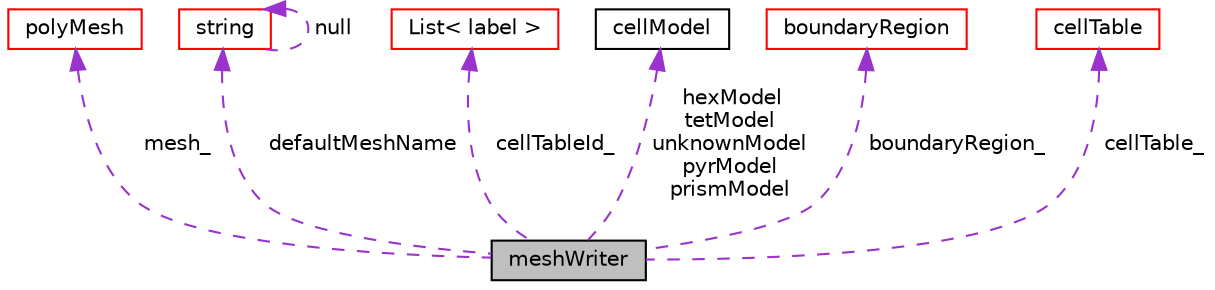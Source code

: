 digraph "meshWriter"
{
  bgcolor="transparent";
  edge [fontname="Helvetica",fontsize="10",labelfontname="Helvetica",labelfontsize="10"];
  node [fontname="Helvetica",fontsize="10",shape=record];
  Node1 [label="meshWriter",height=0.2,width=0.4,color="black", fillcolor="grey75", style="filled", fontcolor="black"];
  Node2 -> Node1 [dir="back",color="darkorchid3",fontsize="10",style="dashed",label=" mesh_" ,fontname="Helvetica"];
  Node2 [label="polyMesh",height=0.2,width=0.4,color="red",URL="$a01955.html",tooltip="Mesh consisting of general polyhedral cells. "];
  Node3 -> Node1 [dir="back",color="darkorchid3",fontsize="10",style="dashed",label=" defaultMeshName" ,fontname="Helvetica"];
  Node3 [label="string",height=0.2,width=0.4,color="red",URL="$a02529.html",tooltip="A class for handling character strings derived from std::string. "];
  Node3 -> Node3 [dir="back",color="darkorchid3",fontsize="10",style="dashed",label=" null" ,fontname="Helvetica"];
  Node4 -> Node1 [dir="back",color="darkorchid3",fontsize="10",style="dashed",label=" cellTableId_" ,fontname="Helvetica"];
  Node4 [label="List\< label \>",height=0.2,width=0.4,color="red",URL="$a01391.html"];
  Node5 -> Node1 [dir="back",color="darkorchid3",fontsize="10",style="dashed",label=" hexModel\ntetModel\nunknownModel\npyrModel\nprismModel" ,fontname="Helvetica"];
  Node5 [label="cellModel",height=0.2,width=0.4,color="black",URL="$a00217.html",tooltip="Maps a geometry to a set of cell primitives, which enables geometric cell data to be calculated witho..."];
  Node6 -> Node1 [dir="back",color="darkorchid3",fontsize="10",style="dashed",label=" boundaryRegion_" ,fontname="Helvetica"];
  Node6 [label="boundaryRegion",height=0.2,width=0.4,color="red",URL="$a00152.html",tooltip="The boundaryRegion persistent data saved as a Map<dictionary>. "];
  Node7 -> Node1 [dir="back",color="darkorchid3",fontsize="10",style="dashed",label=" cellTable_" ,fontname="Helvetica"];
  Node7 [label="cellTable",height=0.2,width=0.4,color="red",URL="$a00235.html",tooltip="The cellTable persistent data saved as a Map<dictionary>. "];
}
